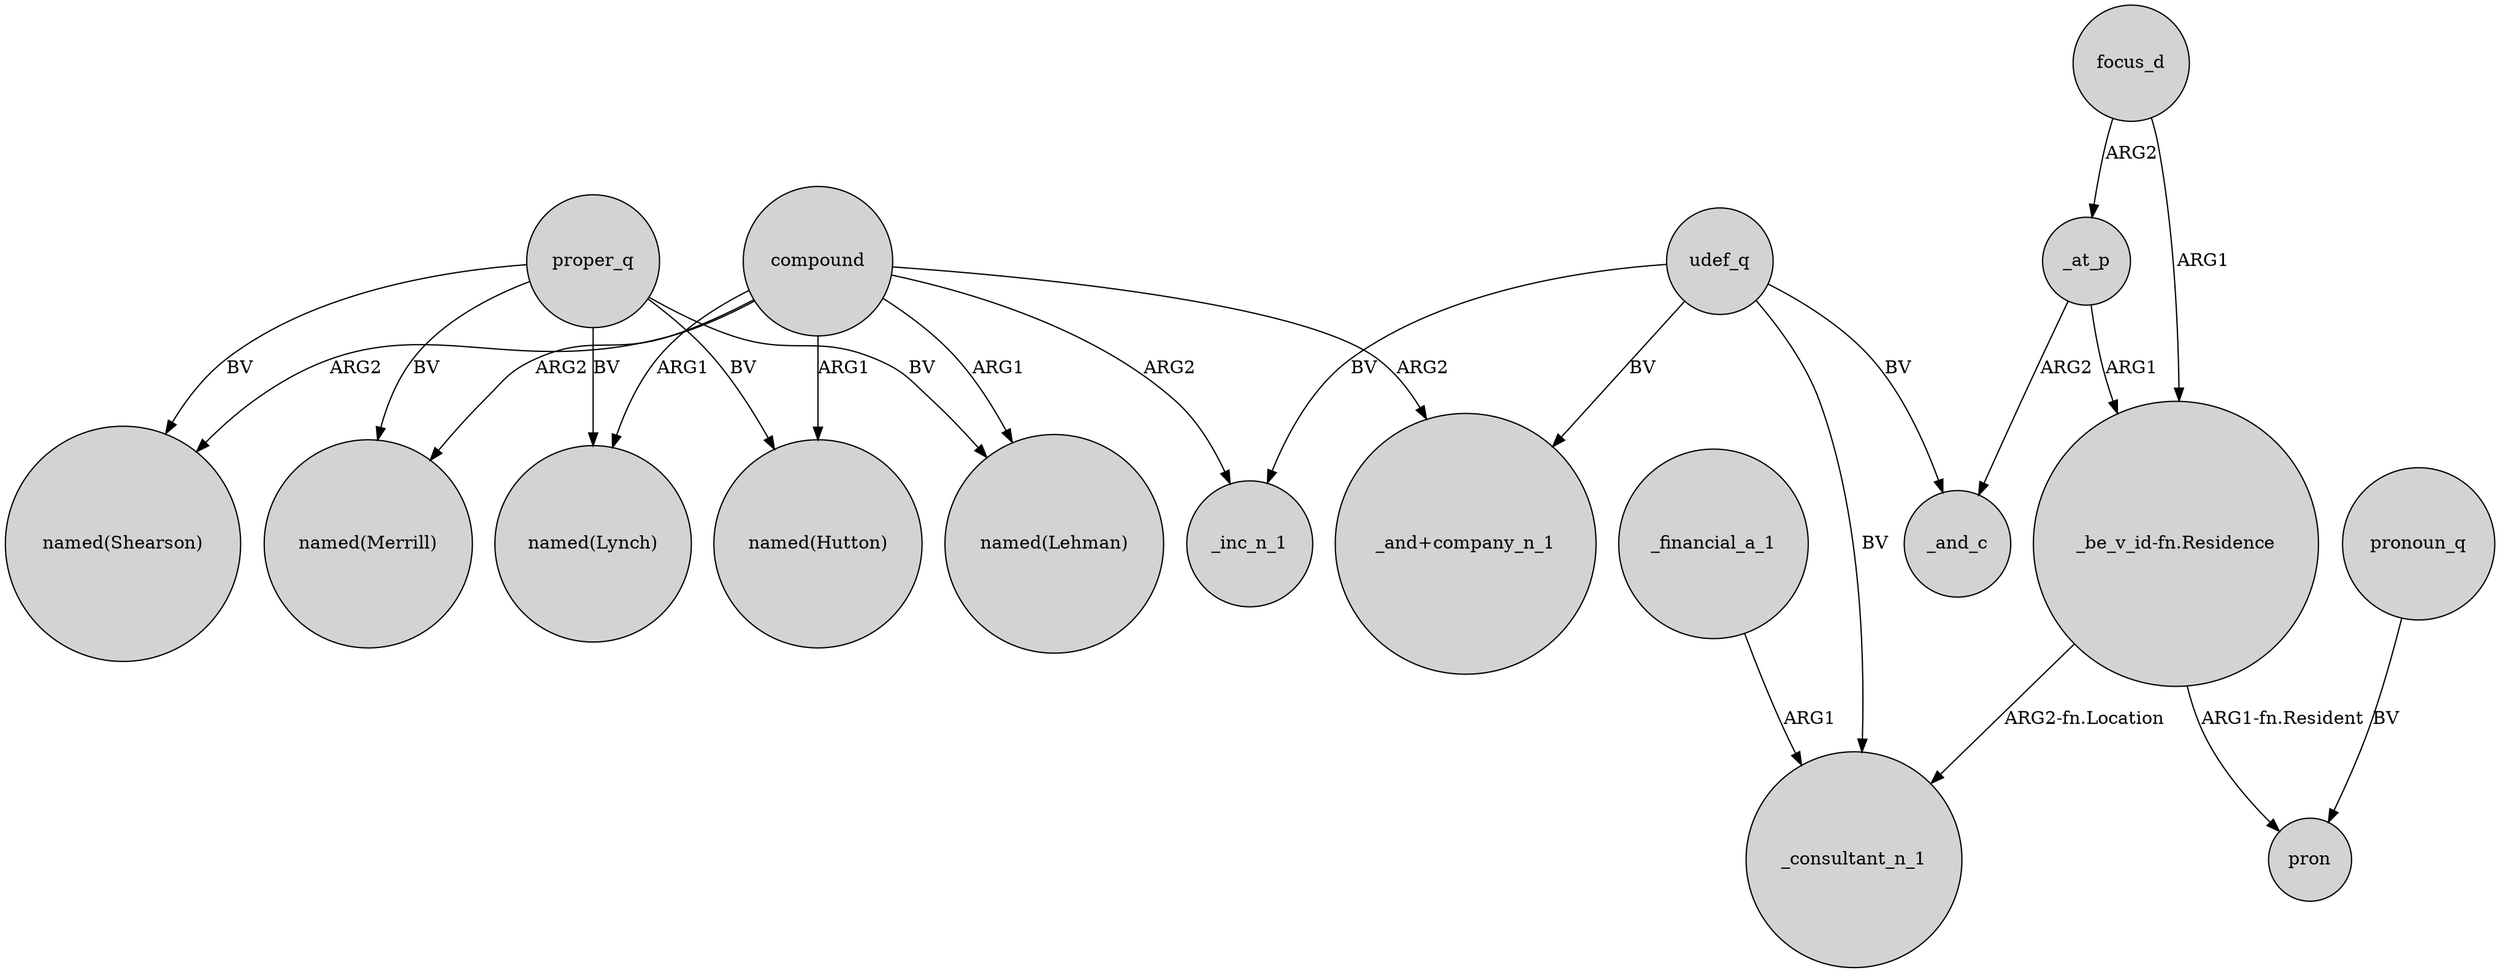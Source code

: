 digraph {
	node [shape=circle style=filled]
	compound -> "named(Hutton)" [label=ARG1]
	compound -> "named(Shearson)" [label=ARG2]
	compound -> "_and+company_n_1" [label=ARG2]
	proper_q -> "named(Merrill)" [label=BV]
	proper_q -> "named(Hutton)" [label=BV]
	"_be_v_id-fn.Residence" -> pron [label="ARG1-fn.Resident"]
	udef_q -> _and_c [label=BV]
	proper_q -> "named(Shearson)" [label=BV]
	focus_d -> _at_p [label=ARG2]
	pronoun_q -> pron [label=BV]
	udef_q -> _inc_n_1 [label=BV]
	_at_p -> _and_c [label=ARG2]
	compound -> _inc_n_1 [label=ARG2]
	_at_p -> "_be_v_id-fn.Residence" [label=ARG1]
	proper_q -> "named(Lynch)" [label=BV]
	udef_q -> _consultant_n_1 [label=BV]
	compound -> "named(Lynch)" [label=ARG1]
	proper_q -> "named(Lehman)" [label=BV]
	udef_q -> "_and+company_n_1" [label=BV]
	"_be_v_id-fn.Residence" -> _consultant_n_1 [label="ARG2-fn.Location"]
	compound -> "named(Merrill)" [label=ARG2]
	compound -> "named(Lehman)" [label=ARG1]
	_financial_a_1 -> _consultant_n_1 [label=ARG1]
	focus_d -> "_be_v_id-fn.Residence" [label=ARG1]
}
